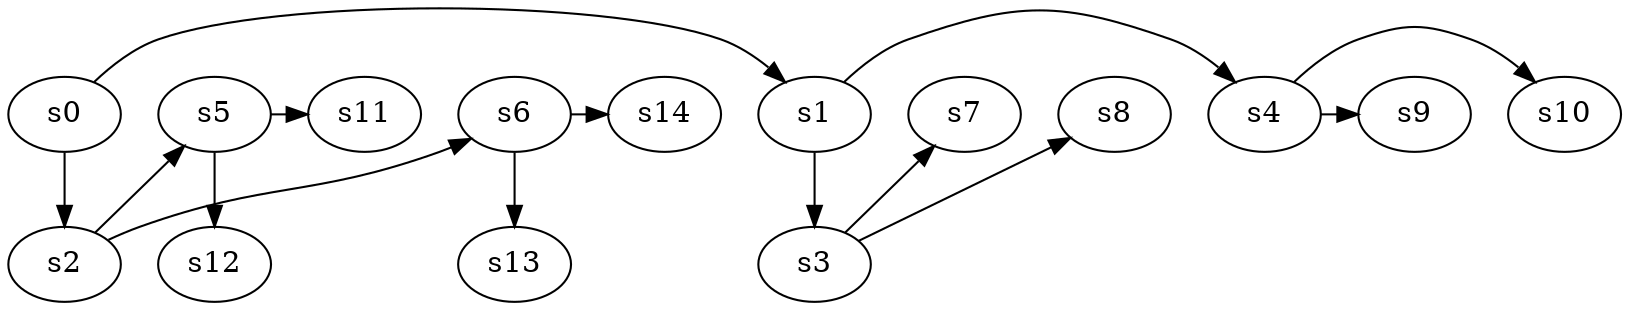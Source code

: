 digraph game_0286_branch_4_2 {
    s0 [name="s0", player=1, target=1];
    s1 [name="s1", player=0];
    s2 [name="s2", player=1];
    s3 [name="s3", player=1, target=1];
    s4 [name="s4", player=1];
    s5 [name="s5", player=0];
    s6 [name="s6", player=0];
    s7 [name="s7", player=0, target=1];
    s8 [name="s8", player=1];
    s9 [name="s9", player=0, target=1];
    s10 [name="s10", player=1];
    s11 [name="s11", player=0];
    s12 [name="s12", player=1];
    s13 [name="s13", player=0, target=1];
    s14 [name="s14", player=1];

    s0 -> s1 [constraint="time % 4 == 0 || time % 3 == 1"];
    s0 -> s2;
    s1 -> s3;
    s1 -> s4 [constraint="time == 5 || time == 12"];
    s2 -> s5 [constraint="time == 9 || time == 10"];
    s2 -> s6 [constraint="time == 5 || time == 8 || time == 10"];
    s3 -> s7 [constraint="time % 6 == 3"];
    s3 -> s8 [constraint="time % 5 == 2"];
    s4 -> s9 [constraint="time % 2 == 1"];
    s4 -> s10 [constraint="time == 3"];
    s5 -> s11 [constraint="time % 3 == 0 || time % 3 == 1"];
    s5 -> s12;
    s6 -> s13;
    s6 -> s14 [constraint="!(time % 4 == 0)"];
}
